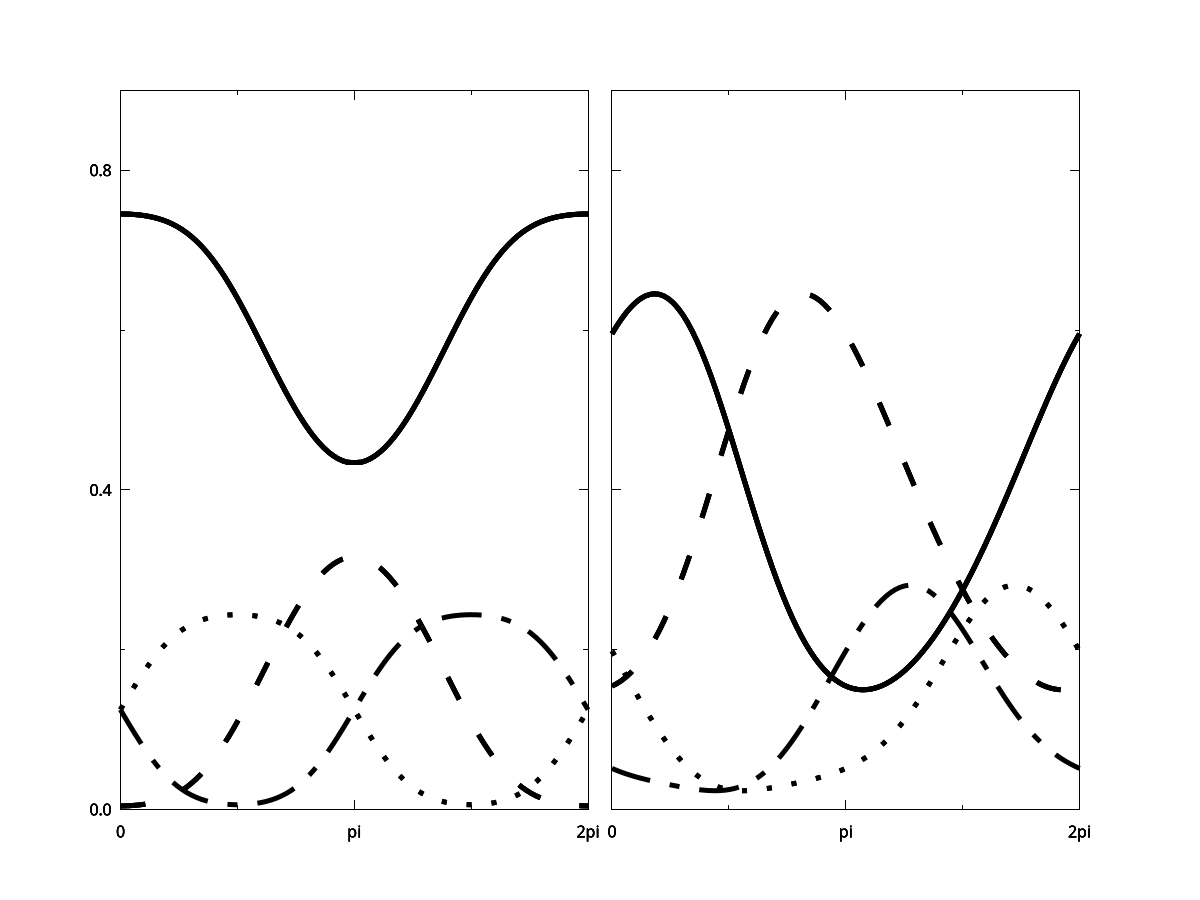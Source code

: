 set output "C:/Users/hyoshida/Desktop/floquetic/protocol_N.eps"
set term postscript eps enhanced
set multiplot

set lmargin screen 0.1
set rmargin screen 0.49
set bmargin screen 0.1
set tmargin screen 0.9

set xlabel ''
set ylabel ''
set xtics("0" 0 0,"" pi/2 1,"pi" pi 0,"" 3*pi/2 1, "2pi" 2*pi 0)
set ytics("0.0" 0 0,"" 0.2 1,"0.4" 0.4 0, "" 0.6 1, "0.8" 0.8 0)

# r(x) = 0.5
# phi_a(x) = pi*0.75+pi*0.2*cos(x)
# phi_b(x) = pi*0.5+0.4*pi*sin(x)
#
# a_L(x) = 0.5*(1+r(x))*sin(phi_a(x)/2)**2
# a_R(x) = 0.5*(1+r(x))*cos(phi_a(x)/2)**2
# b_L(x) = 0.5*(1-r(x))*sin(phi_b(x)/2)**2
# b_R(x) = 0.5*(1-r(x))*cos(phi_b(x)/2)**2
a_L(x) = 3/8.0*(1+cos(pi*0.25-pi*0.2*cos(x)))
a_R(x) = 3/8.0*(1-cos(pi*0.25-pi*0.2*cos(x)))
b_L(x) = 1/8.0*(1+sin(2*pi*0.2*sin(x)))
b_R(x) = 1/8.0*(1-sin(2*pi*0.2*sin(x)))

plot [0:2*pi][0:0.9] a_L(x) notitle dt 1 lc "black" lw 5
replot a_R(x) notitle dt 2 lc "black" lw 5
replot b_L(x) notitle dt 3 lc "black" lw 5
replot b_R(x) notitle dt 4 lc "black" lw 5

reset

set lmargin screen 0.51
set rmargin screen 0.9
set bmargin screen 0.1
set tmargin screen 0.9

set xlabel ''
set ylabel ''
set xtics("0" 0 0,"" pi/2 1,"pi" pi 0,"" 3*pi/2 1, "2pi" 2*pi 0)
set ytics("" 0 0,"" 0.2 1,"" 0.4 0, "" 0.6 1, "" 0.8 0)

# r(x) = 0.5+0.4*sin(x)
# phi_a(x) = pi*0.5+pi*0.2*cos(x)
#
# a_L(x) = 0.5*(1+r(x))*sin(phi_a(x)/2)**2
# a_R(x) = 0.5*(1+r(x))*cos(phi_a(x)/2)**2
# b_L(x) = 0.5*(1-r(x))*sin(phi_a(x)/2)**2
# b_R(x) = 0.5*(1-r(x))*cos(phi_a(x)/2)**2
a_L(x) = (0.75+0.2*sin(x))*(1+sin(pi*0.2*cos(x)))*0.5
a_R(x) = (0.75+0.2*sin(x))*(1-sin(pi*0.2*cos(x)))*0.5
b_L(x) = (0.25-0.2*sin(x))*(1+sin(pi*0.2*cos(x)))*0.5
b_R(x) = (0.25-0.2*sin(x))*(1-sin(pi*0.2*cos(x)))*0.5

plot [0:2*pi][0:0.9] a_L(x) notitle dt 1 lc "black" lw 5
replot a_R(x) notitle dt 2 lc "black" lw 5
replot b_L(x) notitle dt 3 lc "black" lw 5
replot b_R(x) notitle dt 4 lc "black" lw 5

reset
unset multiplot
